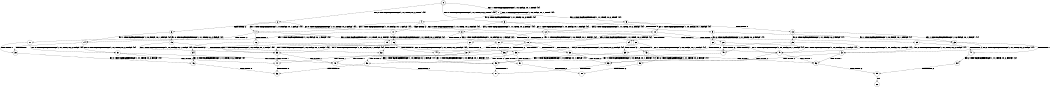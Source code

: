 digraph BCG {
size = "7, 10.5";
center = TRUE;
node [shape = circle];
0 [peripheries = 2];
0 -> 1 [label = "EX !1 !ATOMIC_EXCH_BRANCH (1, +0, FALSE, +0, 1, TRUE) !{0}"];
0 -> 2 [label = "EX !2 !ATOMIC_EXCH_BRANCH (1, +1, TRUE, +0, 2, TRUE) !{0}"];
0 -> 3 [label = "EX !0 !ATOMIC_EXCH_BRANCH (1, +1, TRUE, +0, 2, TRUE) !{0}"];
1 -> 4 [label = "EX !2 !ATOMIC_EXCH_BRANCH (1, +1, TRUE, +0, 2, TRUE) !{0}"];
1 -> 5 [label = "EX !0 !ATOMIC_EXCH_BRANCH (1, +1, TRUE, +0, 2, TRUE) !{0}"];
1 -> 1 [label = "EX !1 !ATOMIC_EXCH_BRANCH (1, +0, FALSE, +0, 1, TRUE) !{0}"];
2 -> 6 [label = "TERMINATE !2"];
2 -> 7 [label = "EX !1 !ATOMIC_EXCH_BRANCH (1, +0, FALSE, +0, 1, FALSE) !{0}"];
2 -> 8 [label = "EX !0 !ATOMIC_EXCH_BRANCH (1, +1, TRUE, +0, 2, FALSE) !{0}"];
3 -> 9 [label = "TERMINATE !0"];
3 -> 10 [label = "EX !1 !ATOMIC_EXCH_BRANCH (1, +0, FALSE, +0, 1, FALSE) !{0}"];
3 -> 8 [label = "EX !2 !ATOMIC_EXCH_BRANCH (1, +1, TRUE, +0, 2, FALSE) !{0}"];
4 -> 11 [label = "TERMINATE !2"];
4 -> 12 [label = "EX !0 !ATOMIC_EXCH_BRANCH (1, +1, TRUE, +0, 2, FALSE) !{0}"];
4 -> 7 [label = "EX !1 !ATOMIC_EXCH_BRANCH (1, +0, FALSE, +0, 1, FALSE) !{0}"];
5 -> 13 [label = "TERMINATE !0"];
5 -> 12 [label = "EX !2 !ATOMIC_EXCH_BRANCH (1, +1, TRUE, +0, 2, FALSE) !{0}"];
5 -> 10 [label = "EX !1 !ATOMIC_EXCH_BRANCH (1, +0, FALSE, +0, 1, FALSE) !{0}"];
6 -> 14 [label = "EX !1 !ATOMIC_EXCH_BRANCH (1, +0, FALSE, +0, 1, FALSE) !{0}"];
6 -> 15 [label = "EX !0 !ATOMIC_EXCH_BRANCH (1, +1, TRUE, +0, 2, FALSE) !{0}"];
7 -> 16 [label = "TERMINATE !1"];
7 -> 17 [label = "TERMINATE !2"];
7 -> 18 [label = "EX !0 !ATOMIC_EXCH_BRANCH (1, +1, TRUE, +0, 2, FALSE) !{0}"];
8 -> 19 [label = "TERMINATE !2"];
8 -> 20 [label = "TERMINATE !0"];
8 -> 21 [label = "EX !1 !ATOMIC_EXCH_BRANCH (1, +0, FALSE, +0, 1, FALSE) !{0}"];
9 -> 22 [label = "EX !2 !ATOMIC_EXCH_BRANCH (1, +1, TRUE, +0, 2, FALSE) !{1}"];
9 -> 23 [label = "EX !1 !ATOMIC_EXCH_BRANCH (1, +0, FALSE, +0, 1, FALSE) !{1}"];
10 -> 24 [label = "TERMINATE !1"];
10 -> 25 [label = "TERMINATE !0"];
10 -> 18 [label = "EX !2 !ATOMIC_EXCH_BRANCH (1, +1, TRUE, +0, 2, FALSE) !{0}"];
11 -> 26 [label = "EX !0 !ATOMIC_EXCH_BRANCH (1, +1, TRUE, +0, 2, FALSE) !{0}"];
11 -> 14 [label = "EX !1 !ATOMIC_EXCH_BRANCH (1, +0, FALSE, +0, 1, FALSE) !{0}"];
12 -> 27 [label = "TERMINATE !2"];
12 -> 28 [label = "TERMINATE !0"];
12 -> 21 [label = "EX !1 !ATOMIC_EXCH_BRANCH (1, +0, FALSE, +0, 1, FALSE) !{0}"];
13 -> 29 [label = "EX !2 !ATOMIC_EXCH_BRANCH (1, +1, TRUE, +0, 2, FALSE) !{1}"];
13 -> 23 [label = "EX !1 !ATOMIC_EXCH_BRANCH (1, +0, FALSE, +0, 1, FALSE) !{1}"];
14 -> 30 [label = "TERMINATE !1"];
14 -> 31 [label = "EX !0 !ATOMIC_EXCH_BRANCH (1, +1, TRUE, +0, 2, FALSE) !{0}"];
15 -> 32 [label = "TERMINATE !0"];
15 -> 33 [label = "EX !1 !ATOMIC_EXCH_BRANCH (1, +0, FALSE, +0, 1, FALSE) !{0}"];
16 -> 34 [label = "TERMINATE !2"];
16 -> 35 [label = "EX !0 !ATOMIC_EXCH_BRANCH (1, +1, TRUE, +0, 2, FALSE) !{0}"];
17 -> 30 [label = "TERMINATE !1"];
17 -> 31 [label = "EX !0 !ATOMIC_EXCH_BRANCH (1, +1, TRUE, +0, 2, FALSE) !{0}"];
18 -> 36 [label = "TERMINATE !1"];
18 -> 37 [label = "TERMINATE !2"];
18 -> 38 [label = "TERMINATE !0"];
19 -> 32 [label = "TERMINATE !0"];
19 -> 33 [label = "EX !1 !ATOMIC_EXCH_BRANCH (1, +0, FALSE, +0, 1, FALSE) !{0}"];
20 -> 39 [label = "TERMINATE !2"];
20 -> 40 [label = "EX !1 !ATOMIC_EXCH_BRANCH (1, +0, FALSE, +0, 1, FALSE) !{1}"];
21 -> 36 [label = "TERMINATE !1"];
21 -> 37 [label = "TERMINATE !2"];
21 -> 38 [label = "TERMINATE !0"];
22 -> 39 [label = "TERMINATE !2"];
22 -> 40 [label = "EX !1 !ATOMIC_EXCH_BRANCH (1, +0, FALSE, +0, 1, FALSE) !{1}"];
23 -> 41 [label = "TERMINATE !1"];
23 -> 42 [label = "EX !2 !ATOMIC_EXCH_BRANCH (1, +1, TRUE, +0, 2, FALSE) !{1}"];
24 -> 43 [label = "TERMINATE !0"];
24 -> 35 [label = "EX !2 !ATOMIC_EXCH_BRANCH (1, +1, TRUE, +0, 2, FALSE) !{0}"];
25 -> 41 [label = "TERMINATE !1"];
25 -> 42 [label = "EX !2 !ATOMIC_EXCH_BRANCH (1, +1, TRUE, +0, 2, FALSE) !{1}"];
26 -> 44 [label = "TERMINATE !0"];
26 -> 33 [label = "EX !1 !ATOMIC_EXCH_BRANCH (1, +0, FALSE, +0, 1, FALSE) !{0}"];
27 -> 44 [label = "TERMINATE !0"];
27 -> 33 [label = "EX !1 !ATOMIC_EXCH_BRANCH (1, +0, FALSE, +0, 1, FALSE) !{0}"];
28 -> 45 [label = "TERMINATE !2"];
28 -> 40 [label = "EX !1 !ATOMIC_EXCH_BRANCH (1, +0, FALSE, +0, 1, FALSE) !{1}"];
29 -> 45 [label = "TERMINATE !2"];
29 -> 40 [label = "EX !1 !ATOMIC_EXCH_BRANCH (1, +0, FALSE, +0, 1, FALSE) !{1}"];
30 -> 46 [label = "EX !0 !ATOMIC_EXCH_BRANCH (1, +1, TRUE, +0, 2, FALSE) !{0}"];
31 -> 47 [label = "TERMINATE !1"];
31 -> 48 [label = "TERMINATE !0"];
32 -> 49 [label = "EX !1 !ATOMIC_EXCH_BRANCH (1, +0, FALSE, +0, 1, FALSE) !{1}"];
33 -> 47 [label = "TERMINATE !1"];
33 -> 48 [label = "TERMINATE !0"];
34 -> 46 [label = "EX !0 !ATOMIC_EXCH_BRANCH (1, +1, TRUE, +0, 2, FALSE) !{0}"];
35 -> 50 [label = "TERMINATE !2"];
35 -> 51 [label = "TERMINATE !0"];
36 -> 50 [label = "TERMINATE !2"];
36 -> 51 [label = "TERMINATE !0"];
37 -> 47 [label = "TERMINATE !1"];
37 -> 48 [label = "TERMINATE !0"];
38 -> 52 [label = "TERMINATE !1"];
38 -> 53 [label = "TERMINATE !2"];
39 -> 49 [label = "EX !1 !ATOMIC_EXCH_BRANCH (1, +0, FALSE, +0, 1, FALSE) !{1}"];
40 -> 52 [label = "TERMINATE !1"];
40 -> 53 [label = "TERMINATE !2"];
41 -> 54 [label = "EX !2 !ATOMIC_EXCH_BRANCH (1, +1, TRUE, +0, 2, FALSE) !{2}"];
42 -> 52 [label = "TERMINATE !1"];
42 -> 53 [label = "TERMINATE !2"];
43 -> 55 [label = "EX !2 !ATOMIC_EXCH_BRANCH (1, +1, TRUE, +0, 2, FALSE) !{1}"];
44 -> 49 [label = "EX !1 !ATOMIC_EXCH_BRANCH (1, +0, FALSE, +0, 1, FALSE) !{1}"];
45 -> 49 [label = "EX !1 !ATOMIC_EXCH_BRANCH (1, +0, FALSE, +0, 1, FALSE) !{1}"];
46 -> 56 [label = "TERMINATE !0"];
47 -> 56 [label = "TERMINATE !0"];
48 -> 57 [label = "TERMINATE !1"];
49 -> 57 [label = "TERMINATE !1"];
50 -> 56 [label = "TERMINATE !0"];
51 -> 58 [label = "TERMINATE !2"];
52 -> 59 [label = "TERMINATE !2"];
53 -> 57 [label = "TERMINATE !1"];
54 -> 59 [label = "TERMINATE !2"];
55 -> 58 [label = "TERMINATE !2"];
59 -> 60 [label = "exit"];
}

